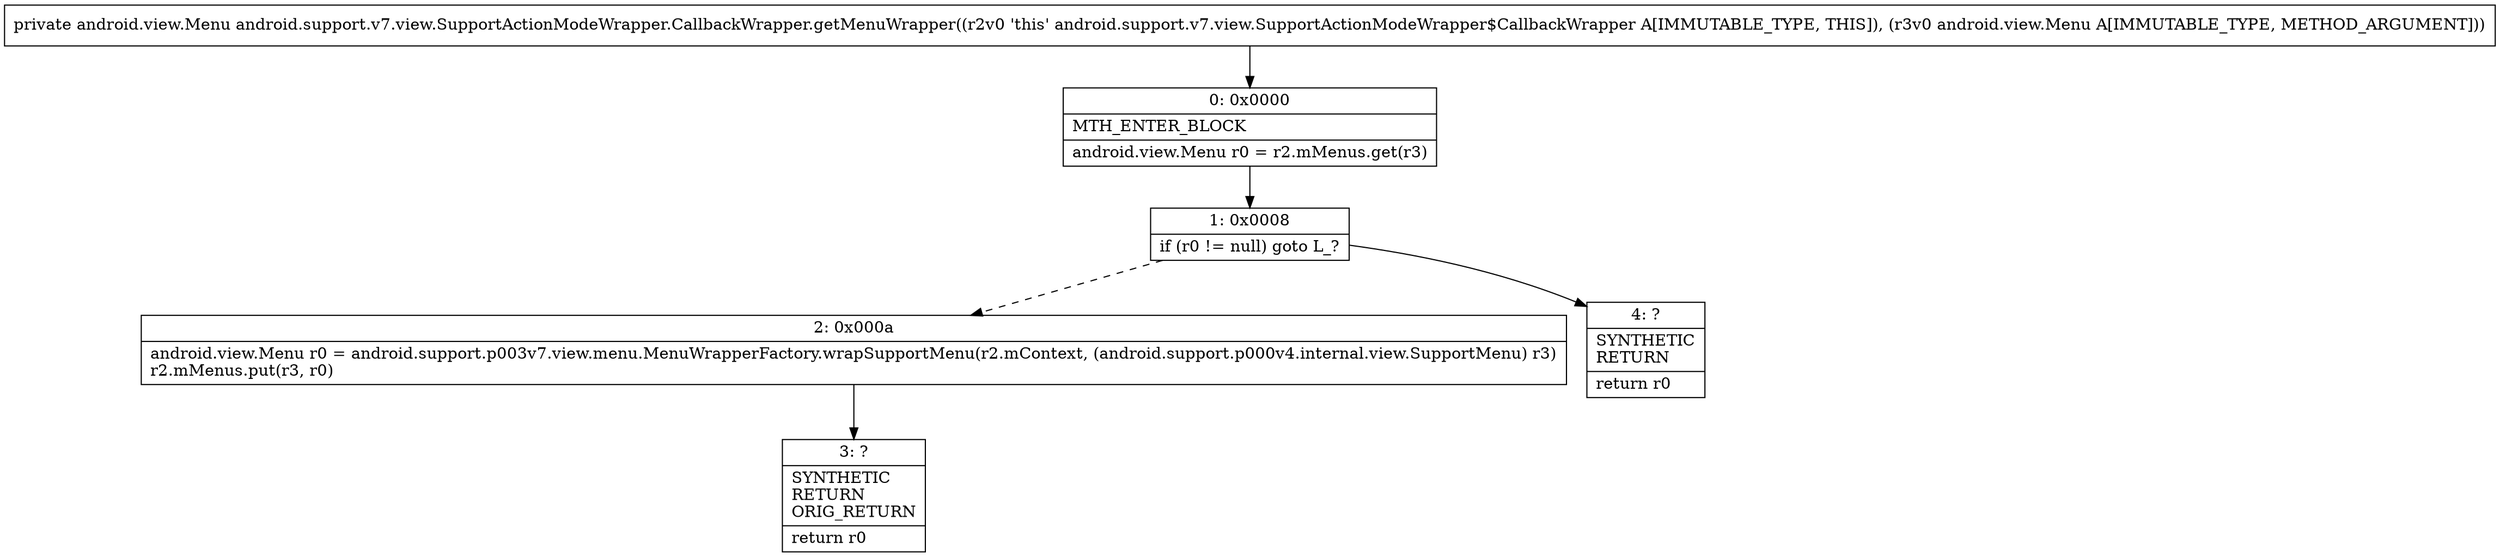 digraph "CFG forandroid.support.v7.view.SupportActionModeWrapper.CallbackWrapper.getMenuWrapper(Landroid\/view\/Menu;)Landroid\/view\/Menu;" {
Node_0 [shape=record,label="{0\:\ 0x0000|MTH_ENTER_BLOCK\l|android.view.Menu r0 = r2.mMenus.get(r3)\l}"];
Node_1 [shape=record,label="{1\:\ 0x0008|if (r0 != null) goto L_?\l}"];
Node_2 [shape=record,label="{2\:\ 0x000a|android.view.Menu r0 = android.support.p003v7.view.menu.MenuWrapperFactory.wrapSupportMenu(r2.mContext, (android.support.p000v4.internal.view.SupportMenu) r3)\lr2.mMenus.put(r3, r0)\l}"];
Node_3 [shape=record,label="{3\:\ ?|SYNTHETIC\lRETURN\lORIG_RETURN\l|return r0\l}"];
Node_4 [shape=record,label="{4\:\ ?|SYNTHETIC\lRETURN\l|return r0\l}"];
MethodNode[shape=record,label="{private android.view.Menu android.support.v7.view.SupportActionModeWrapper.CallbackWrapper.getMenuWrapper((r2v0 'this' android.support.v7.view.SupportActionModeWrapper$CallbackWrapper A[IMMUTABLE_TYPE, THIS]), (r3v0 android.view.Menu A[IMMUTABLE_TYPE, METHOD_ARGUMENT])) }"];
MethodNode -> Node_0;
Node_0 -> Node_1;
Node_1 -> Node_2[style=dashed];
Node_1 -> Node_4;
Node_2 -> Node_3;
}

